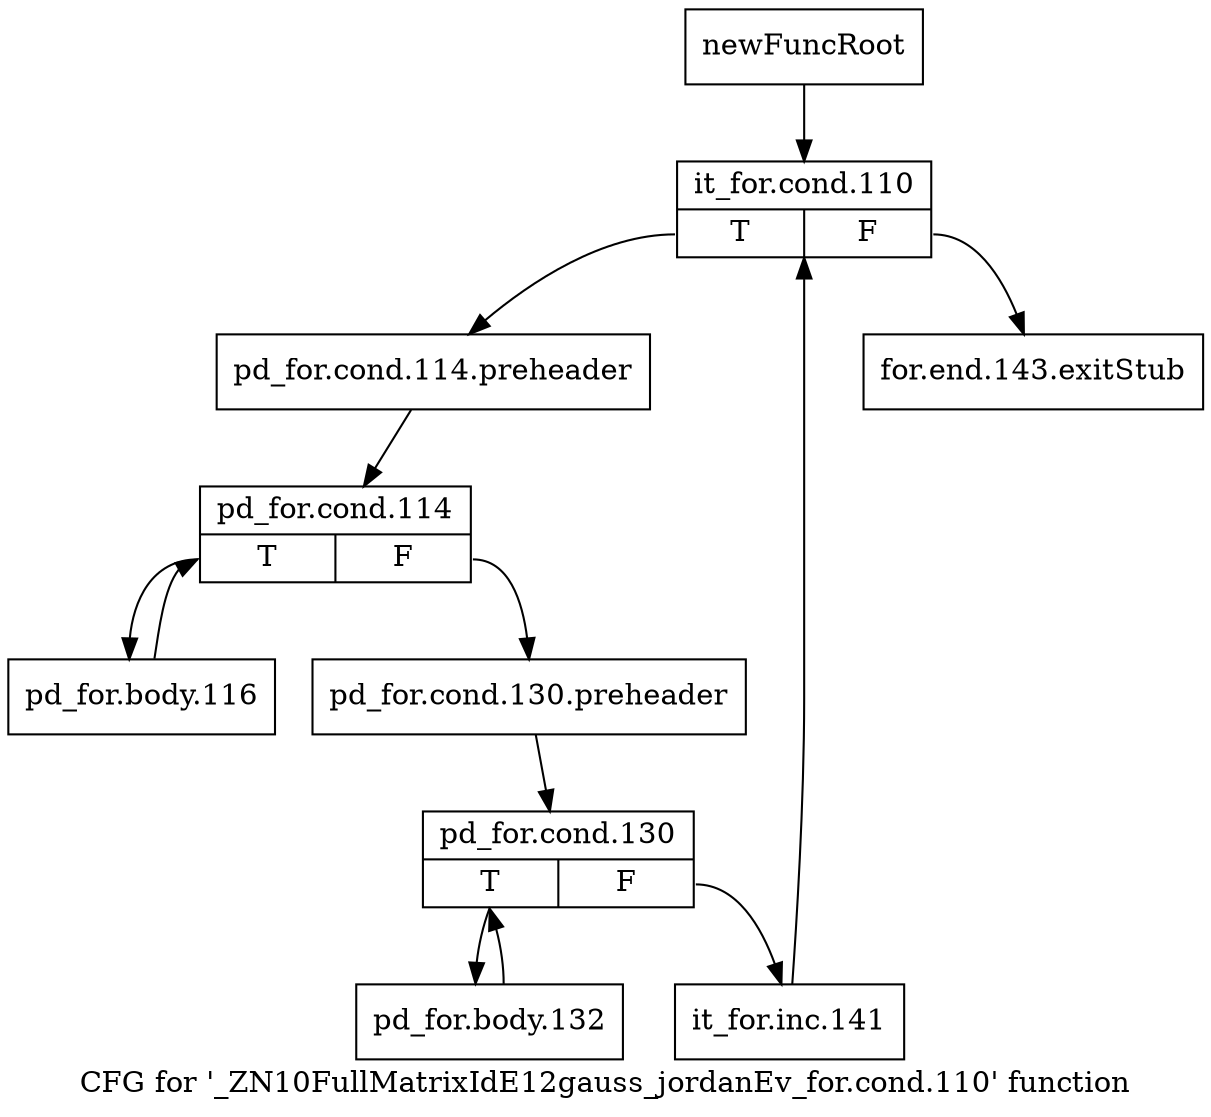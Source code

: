 digraph "CFG for '_ZN10FullMatrixIdE12gauss_jordanEv_for.cond.110' function" {
	label="CFG for '_ZN10FullMatrixIdE12gauss_jordanEv_for.cond.110' function";

	Node0x92943e0 [shape=record,label="{newFuncRoot}"];
	Node0x92943e0 -> Node0x92948c0;
	Node0x9294870 [shape=record,label="{for.end.143.exitStub}"];
	Node0x92948c0 [shape=record,label="{it_for.cond.110|{<s0>T|<s1>F}}"];
	Node0x92948c0:s0 -> Node0x9294910;
	Node0x92948c0:s1 -> Node0x9294870;
	Node0x9294910 [shape=record,label="{pd_for.cond.114.preheader}"];
	Node0x9294910 -> Node0x9294960;
	Node0x9294960 [shape=record,label="{pd_for.cond.114|{<s0>T|<s1>F}}"];
	Node0x9294960:s0 -> Node0x9294af0;
	Node0x9294960:s1 -> Node0x92949b0;
	Node0x92949b0 [shape=record,label="{pd_for.cond.130.preheader}"];
	Node0x92949b0 -> Node0x9294a00;
	Node0x9294a00 [shape=record,label="{pd_for.cond.130|{<s0>T|<s1>F}}"];
	Node0x9294a00:s0 -> Node0x9294aa0;
	Node0x9294a00:s1 -> Node0x9294a50;
	Node0x9294a50 [shape=record,label="{it_for.inc.141}"];
	Node0x9294a50 -> Node0x92948c0;
	Node0x9294aa0 [shape=record,label="{pd_for.body.132}"];
	Node0x9294aa0 -> Node0x9294a00;
	Node0x9294af0 [shape=record,label="{pd_for.body.116}"];
	Node0x9294af0 -> Node0x9294960;
}
